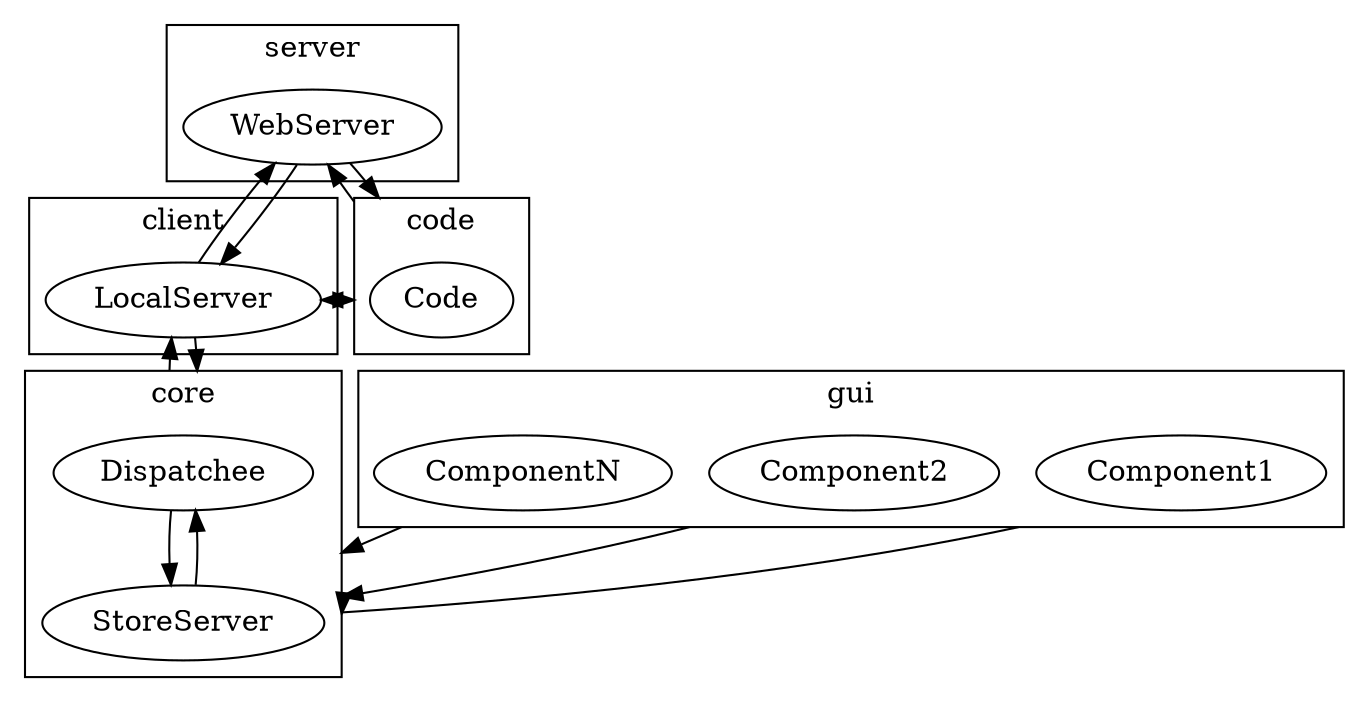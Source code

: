 // -*- java -*-
//
// This is the main layout of the store server
//
// To convert to server.jpg type
//
//   % dot -Tjpg main.dot -o main.jpg
//
// Get 'dot' from http://www.graphviz.org
//
// @author jpalm
// @created Wed May 23 11:30:55 2007
// --------------------------------------------------

digraph G {

  compound = true;
 
  subgraph cluster0 {
    label = "server";
    WebServer;
  }

  subgraph cluster1 {
    label = "client";
    LocalServer;
  }

  subgraph cluster2 {
    label = "code";
    Code;
  }

  subgraph cluster3 {
    label = "core";
    Dispatchee;
    StoreServer;
    Dispatchee -> StoreServer;
    StoreServer -> Dispatchee;
  }

  subgraph cluster4 {
    label = "gui";
    Component1;
    Component2;
    ComponentN;
  }

  LocalServer -> Dispatchee [ltail=cluster0,lhead=cluster3];
  Dispatchee -> LocalServer [ltail=cluster3,lhead=cluster0];

  Component1 -> StoreServer [ltail=cluster4,lhead=cluster3];
  Component2 -> StoreServer [ltail=cluster4,lhead=cluster3];
  ComponentN -> StoreServer [ltail=cluster4,lhead=cluster3];

  LocalServer -> WebServer [ltail=cluster0,lhead=cluster1];
  WebServer -> LocalServer [ltail=cluster1,lhead=cluster0];

  LocalServer -> Code [ltail=cluster0,lhead=cluster2];
  Code -> LocalServer [ltail=cluster2,lhead=cluster0];

  Code -> WebServer [ltail=cluster2,lhead=cluster1];
  WebServer -> Code [ltail=cluster1,lhead=cluster2];
  

}
